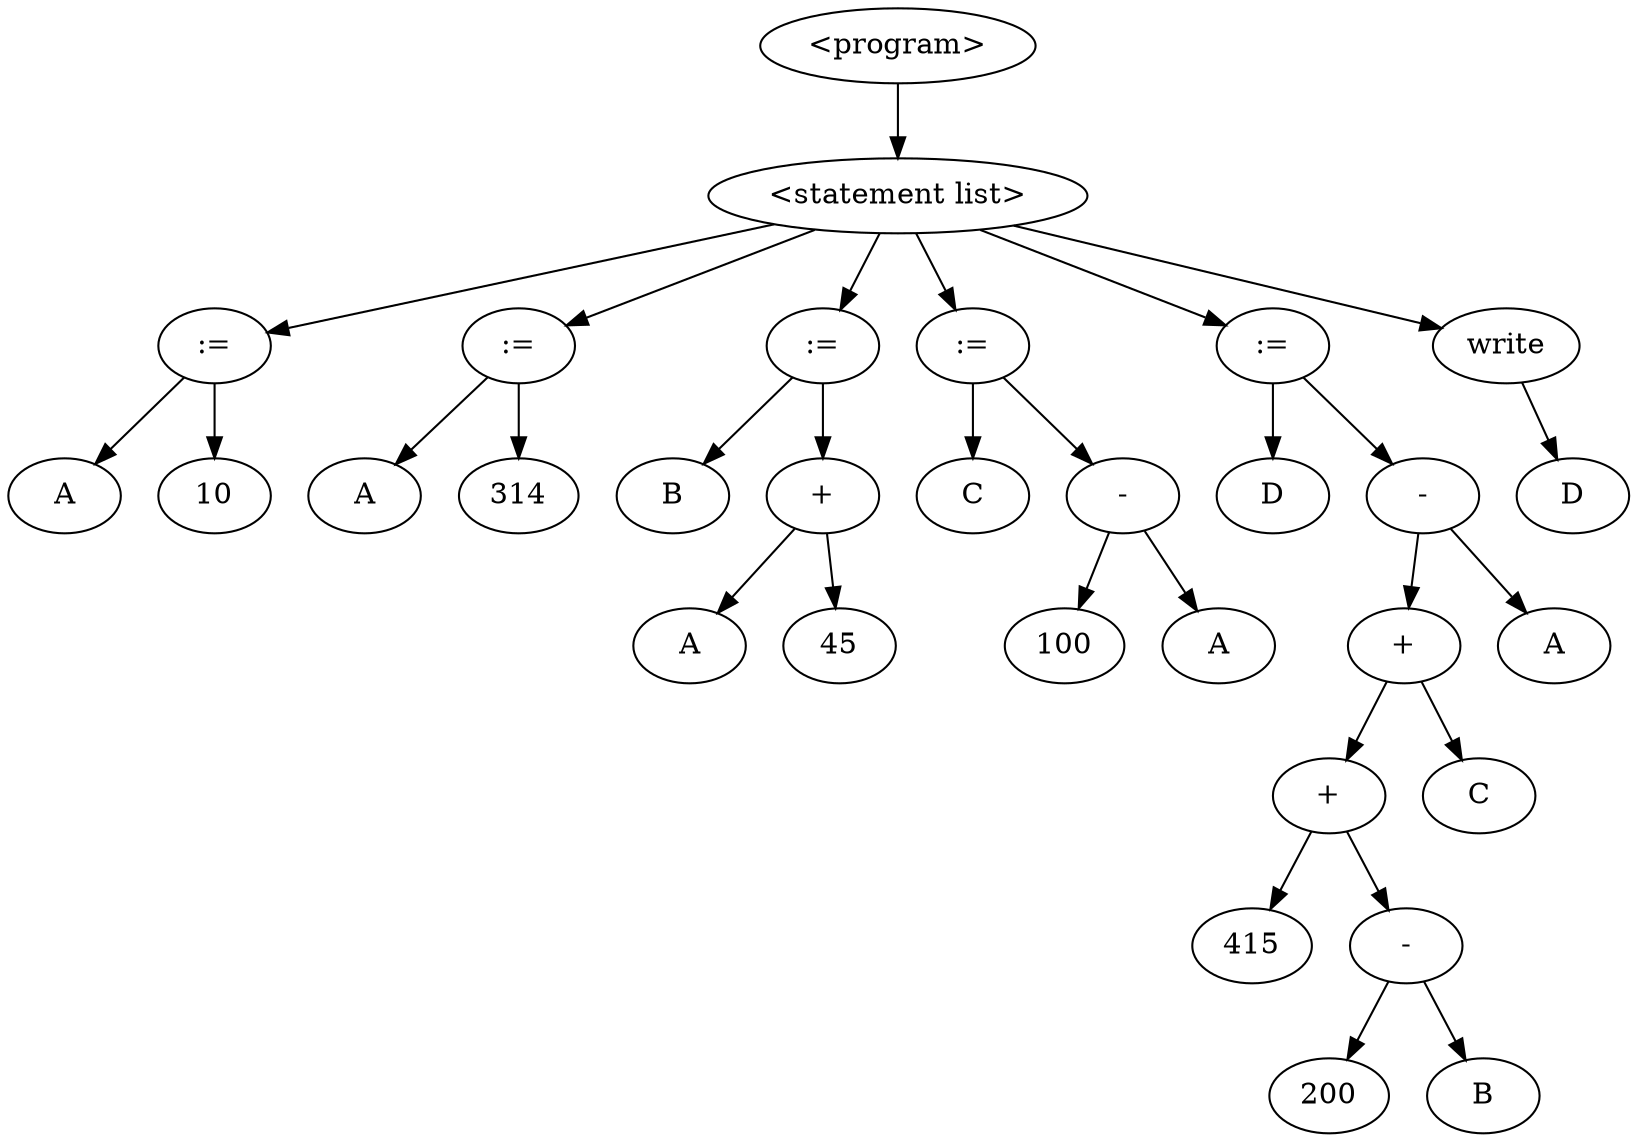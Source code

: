 digraph AST {
node0 [label="<program>"];
node1 [label="<statement list>"];
node2 [label=":="];
node3 [label="A"];
node2 -> node3;
node4 [label="10"];
node2 -> node4;
node1 -> node2;
node5 [label=":="];
node6 [label="A"];
node5 -> node6;
node7 [label="314"];
node5 -> node7;
node1 -> node5;
node8 [label=":="];
node9 [label="B"];
node8 -> node9;
node10 [label="+"];
node11 [label="A"];
node10 -> node11;
node12 [label="45"];
node10 -> node12;
node8 -> node10;
node1 -> node8;
node13 [label=":="];
node14 [label="C"];
node13 -> node14;
node15 [label="-"];
node16 [label="100"];
node15 -> node16;
node17 [label="A"];
node15 -> node17;
node13 -> node15;
node1 -> node13;
node18 [label=":="];
node19 [label="D"];
node18 -> node19;
node20 [label="-"];
node21 [label="+"];
node22 [label="+"];
node23 [label="415"];
node22 -> node23;
node24 [label="-"];
node25 [label="200"];
node24 -> node25;
node26 [label="B"];
node24 -> node26;
node22 -> node24;
node21 -> node22;
node27 [label="C"];
node21 -> node27;
node20 -> node21;
node28 [label="A"];
node20 -> node28;
node18 -> node20;
node1 -> node18;
node29 [label="write"];
node30 [label="D"];
node29 -> node30;
node1 -> node29;
node0 -> node1;
}